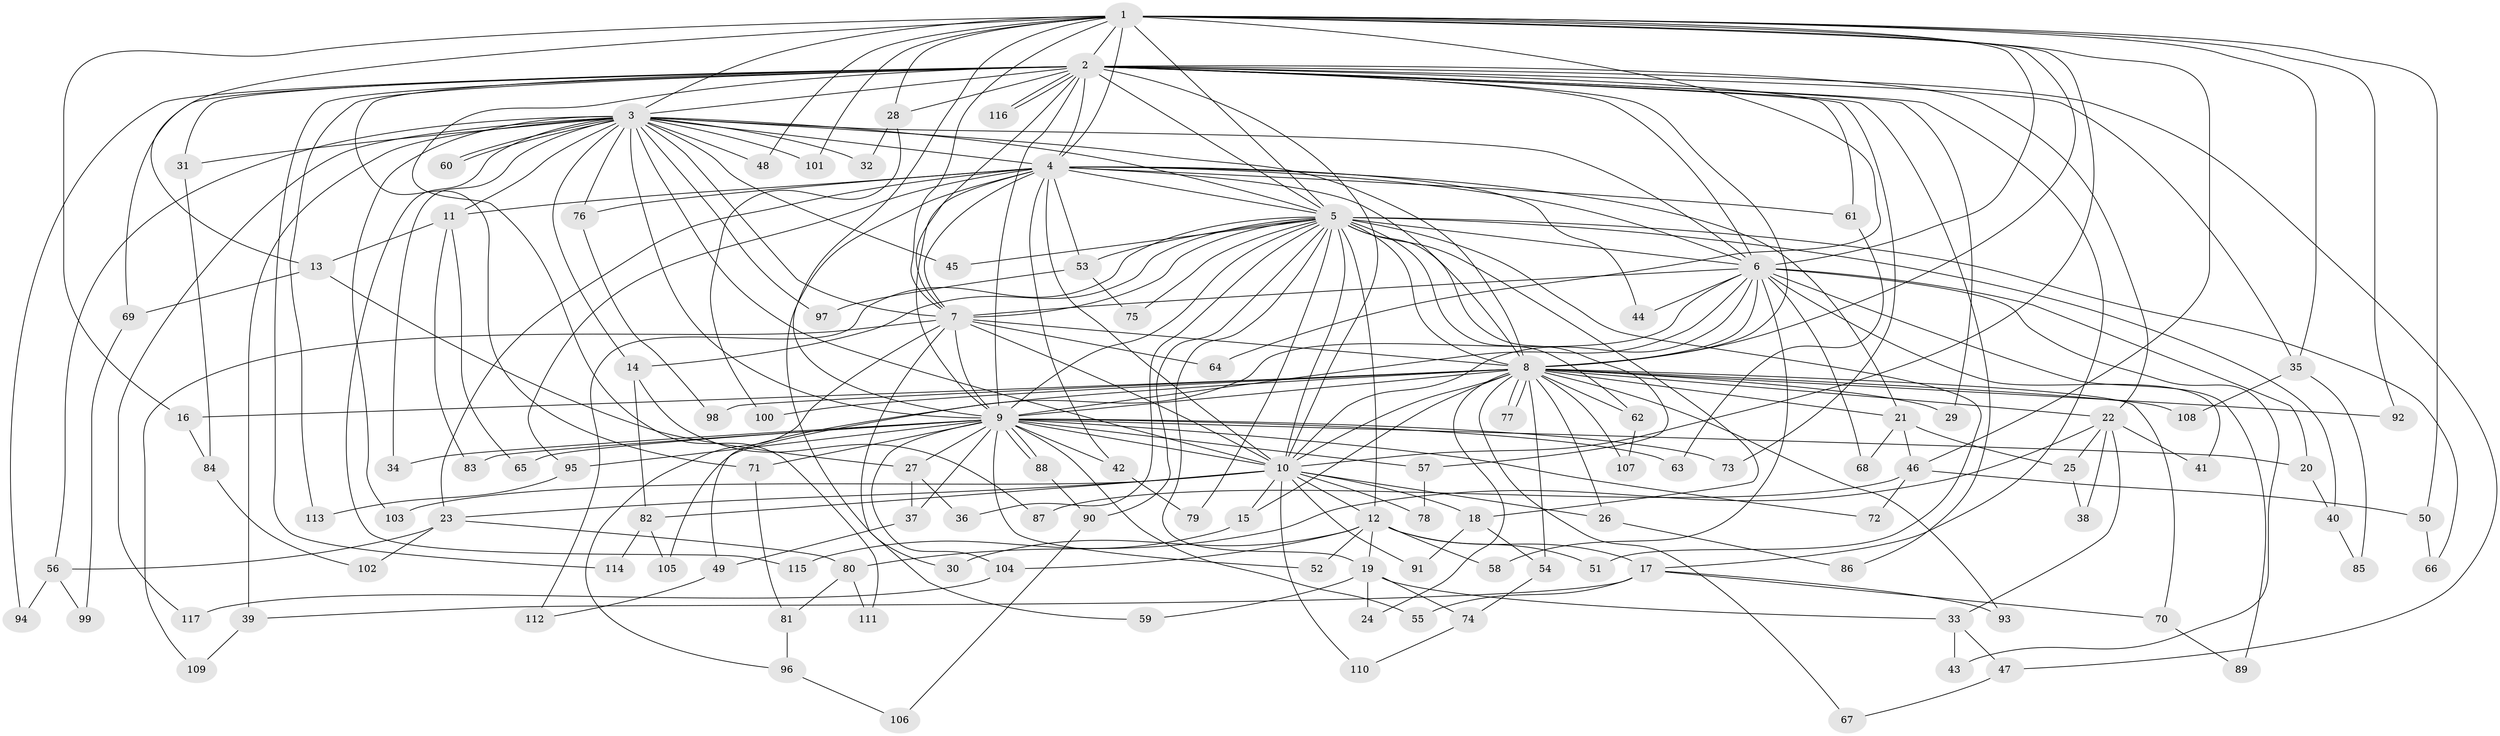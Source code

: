 // coarse degree distribution, {17: 0.023529411764705882, 26: 0.011764705882352941, 24: 0.03529411764705882, 16: 0.011764705882352941, 20: 0.011764705882352941, 27: 0.011764705882352941, 5: 0.03529411764705882, 9: 0.023529411764705882, 4: 0.15294117647058825, 3: 0.16470588235294117, 6: 0.03529411764705882, 2: 0.4823529411764706}
// Generated by graph-tools (version 1.1) at 2025/23/03/03/25 07:23:44]
// undirected, 117 vertices, 259 edges
graph export_dot {
graph [start="1"]
  node [color=gray90,style=filled];
  1;
  2;
  3;
  4;
  5;
  6;
  7;
  8;
  9;
  10;
  11;
  12;
  13;
  14;
  15;
  16;
  17;
  18;
  19;
  20;
  21;
  22;
  23;
  24;
  25;
  26;
  27;
  28;
  29;
  30;
  31;
  32;
  33;
  34;
  35;
  36;
  37;
  38;
  39;
  40;
  41;
  42;
  43;
  44;
  45;
  46;
  47;
  48;
  49;
  50;
  51;
  52;
  53;
  54;
  55;
  56;
  57;
  58;
  59;
  60;
  61;
  62;
  63;
  64;
  65;
  66;
  67;
  68;
  69;
  70;
  71;
  72;
  73;
  74;
  75;
  76;
  77;
  78;
  79;
  80;
  81;
  82;
  83;
  84;
  85;
  86;
  87;
  88;
  89;
  90;
  91;
  92;
  93;
  94;
  95;
  96;
  97;
  98;
  99;
  100;
  101;
  102;
  103;
  104;
  105;
  106;
  107;
  108;
  109;
  110;
  111;
  112;
  113;
  114;
  115;
  116;
  117;
  1 -- 2;
  1 -- 3;
  1 -- 4;
  1 -- 5;
  1 -- 6;
  1 -- 7;
  1 -- 8;
  1 -- 9;
  1 -- 10;
  1 -- 13;
  1 -- 16;
  1 -- 28;
  1 -- 35;
  1 -- 46;
  1 -- 48;
  1 -- 50;
  1 -- 64;
  1 -- 92;
  1 -- 101;
  2 -- 3;
  2 -- 4;
  2 -- 5;
  2 -- 6;
  2 -- 7;
  2 -- 8;
  2 -- 9;
  2 -- 10;
  2 -- 17;
  2 -- 22;
  2 -- 28;
  2 -- 29;
  2 -- 31;
  2 -- 35;
  2 -- 47;
  2 -- 61;
  2 -- 69;
  2 -- 71;
  2 -- 73;
  2 -- 86;
  2 -- 94;
  2 -- 111;
  2 -- 113;
  2 -- 114;
  2 -- 116;
  2 -- 116;
  3 -- 4;
  3 -- 5;
  3 -- 6;
  3 -- 7;
  3 -- 8;
  3 -- 9;
  3 -- 10;
  3 -- 11;
  3 -- 14;
  3 -- 31;
  3 -- 32;
  3 -- 34;
  3 -- 39;
  3 -- 45;
  3 -- 48;
  3 -- 56;
  3 -- 60;
  3 -- 60;
  3 -- 76;
  3 -- 97;
  3 -- 101;
  3 -- 103;
  3 -- 115;
  3 -- 117;
  4 -- 5;
  4 -- 6;
  4 -- 7;
  4 -- 8;
  4 -- 9;
  4 -- 10;
  4 -- 11;
  4 -- 21;
  4 -- 23;
  4 -- 30;
  4 -- 42;
  4 -- 44;
  4 -- 53;
  4 -- 61;
  4 -- 76;
  4 -- 95;
  5 -- 6;
  5 -- 7;
  5 -- 8;
  5 -- 9;
  5 -- 10;
  5 -- 12;
  5 -- 14;
  5 -- 18;
  5 -- 19;
  5 -- 36;
  5 -- 40;
  5 -- 45;
  5 -- 51;
  5 -- 53;
  5 -- 57;
  5 -- 62;
  5 -- 66;
  5 -- 75;
  5 -- 79;
  5 -- 90;
  5 -- 112;
  6 -- 7;
  6 -- 8;
  6 -- 9;
  6 -- 10;
  6 -- 20;
  6 -- 41;
  6 -- 43;
  6 -- 44;
  6 -- 49;
  6 -- 58;
  6 -- 68;
  6 -- 89;
  7 -- 8;
  7 -- 9;
  7 -- 10;
  7 -- 59;
  7 -- 64;
  7 -- 96;
  7 -- 109;
  8 -- 9;
  8 -- 10;
  8 -- 15;
  8 -- 16;
  8 -- 21;
  8 -- 22;
  8 -- 24;
  8 -- 26;
  8 -- 29;
  8 -- 54;
  8 -- 62;
  8 -- 67;
  8 -- 70;
  8 -- 77;
  8 -- 77;
  8 -- 92;
  8 -- 93;
  8 -- 98;
  8 -- 100;
  8 -- 105;
  8 -- 107;
  8 -- 108;
  9 -- 10;
  9 -- 20;
  9 -- 27;
  9 -- 34;
  9 -- 37;
  9 -- 42;
  9 -- 52;
  9 -- 55;
  9 -- 57;
  9 -- 63;
  9 -- 65;
  9 -- 71;
  9 -- 72;
  9 -- 73;
  9 -- 83;
  9 -- 88;
  9 -- 88;
  9 -- 95;
  9 -- 104;
  10 -- 12;
  10 -- 15;
  10 -- 18;
  10 -- 23;
  10 -- 26;
  10 -- 78;
  10 -- 82;
  10 -- 91;
  10 -- 103;
  10 -- 110;
  11 -- 13;
  11 -- 65;
  11 -- 83;
  12 -- 17;
  12 -- 19;
  12 -- 30;
  12 -- 51;
  12 -- 52;
  12 -- 58;
  12 -- 104;
  13 -- 27;
  13 -- 69;
  14 -- 82;
  14 -- 87;
  15 -- 115;
  16 -- 84;
  17 -- 39;
  17 -- 55;
  17 -- 70;
  17 -- 93;
  18 -- 54;
  18 -- 91;
  19 -- 24;
  19 -- 33;
  19 -- 59;
  19 -- 74;
  20 -- 40;
  21 -- 25;
  21 -- 46;
  21 -- 68;
  22 -- 25;
  22 -- 33;
  22 -- 38;
  22 -- 41;
  22 -- 80;
  23 -- 56;
  23 -- 80;
  23 -- 102;
  25 -- 38;
  26 -- 86;
  27 -- 36;
  27 -- 37;
  28 -- 32;
  28 -- 100;
  31 -- 84;
  33 -- 43;
  33 -- 47;
  35 -- 85;
  35 -- 108;
  37 -- 49;
  39 -- 109;
  40 -- 85;
  42 -- 79;
  46 -- 50;
  46 -- 72;
  46 -- 87;
  47 -- 67;
  49 -- 112;
  50 -- 66;
  53 -- 75;
  53 -- 97;
  54 -- 74;
  56 -- 94;
  56 -- 99;
  57 -- 78;
  61 -- 63;
  62 -- 107;
  69 -- 99;
  70 -- 89;
  71 -- 81;
  74 -- 110;
  76 -- 98;
  80 -- 81;
  80 -- 111;
  81 -- 96;
  82 -- 105;
  82 -- 114;
  84 -- 102;
  88 -- 90;
  90 -- 106;
  95 -- 113;
  96 -- 106;
  104 -- 117;
}
